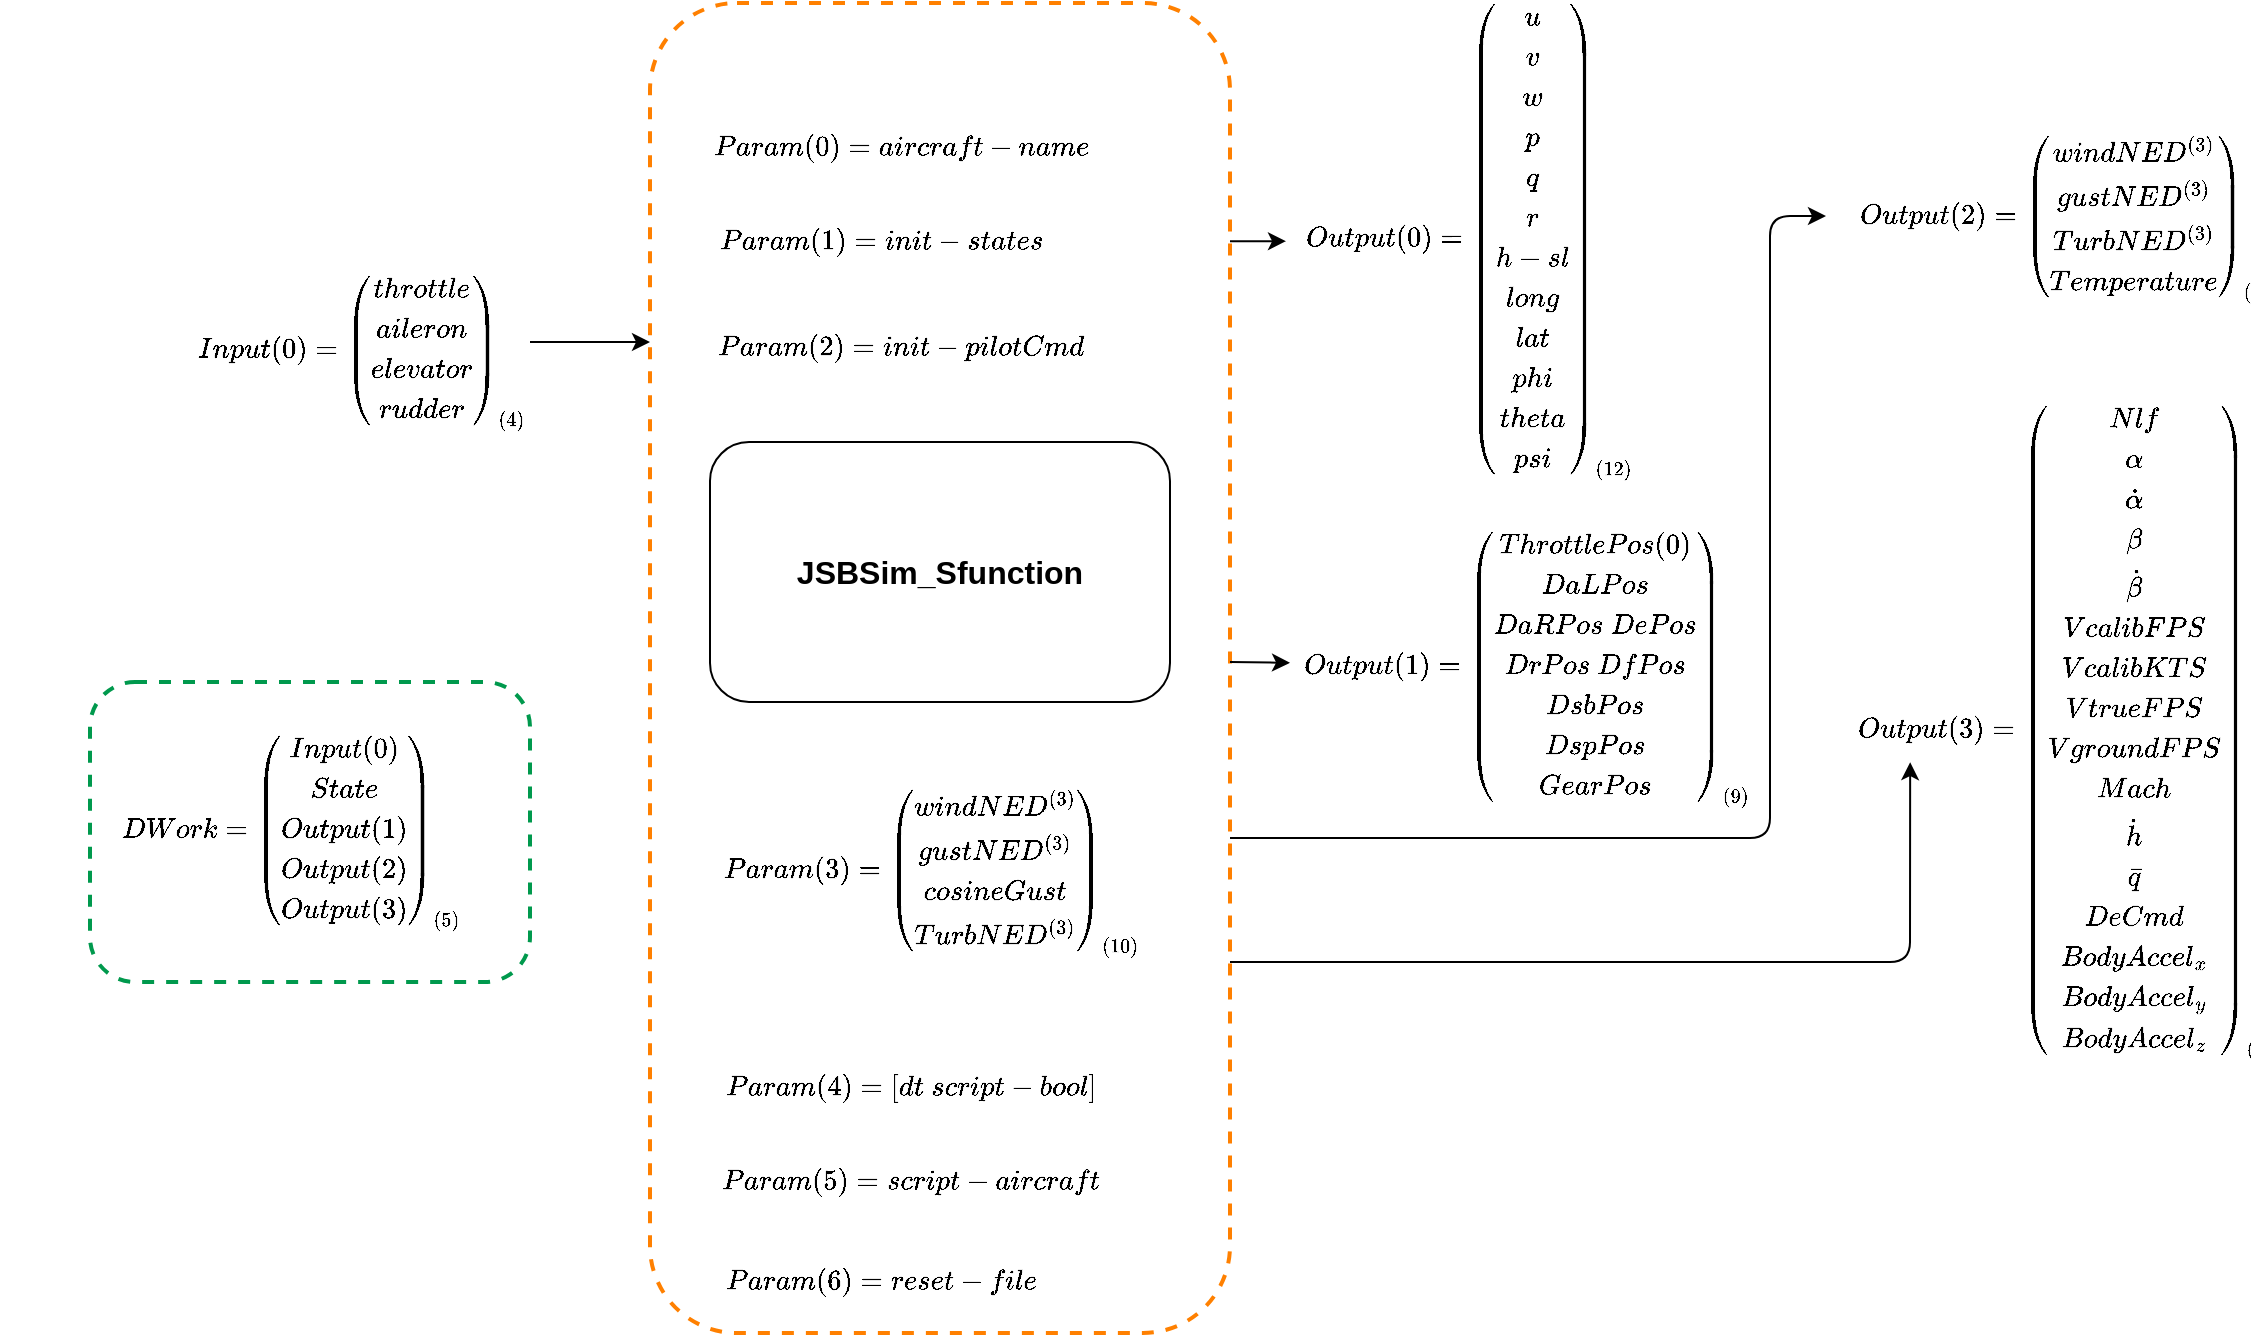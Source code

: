 <mxfile version="13.9.9" type="device"><diagram id="SwJc47qWuE7narTeg84Y" name="Page-1"><mxGraphModel dx="1551" dy="1151" grid="0" gridSize="10" guides="1" tooltips="1" connect="1" arrows="1" fold="0" page="1" pageScale="1" pageWidth="1400" pageHeight="850" math="1" shadow="0"><root><mxCell id="0"/><mxCell id="1" parent="0"/><mxCell id="gEDGRdcbV8mlXqpzY9CP-1" value="&lt;span style=&quot;text-align: left&quot;&gt;&lt;br&gt;&lt;/span&gt;" style="text;html=1;align=center;verticalAlign=middle;resizable=0;points=[];autosize=1;sketch=0;" parent="1" vertex="1"><mxGeometry x="320" y="360" width="20" height="20" as="geometry"/></mxCell><mxCell id="gEDGRdcbV8mlXqpzY9CP-2" value="$$ Input(0) = \begin{pmatrix}&lt;br&gt;throttle \\&lt;br&gt;aileron\\&lt;br&gt;elevator \\&lt;br&gt;rudder&lt;br&gt;\end{pmatrix}_{(4)} $$" style="text;html=1;align=center;verticalAlign=middle;resizable=0;points=[];autosize=1;sketch=0;" parent="1" vertex="1"><mxGeometry x="220" y="200" width="170" height="90" as="geometry"/></mxCell><mxCell id="gEDGRdcbV8mlXqpzY9CP-3" value="&lt;font style=&quot;font-size: 16px&quot;&gt;&lt;b&gt;JSBSim_Sfunction&lt;/b&gt;&lt;/font&gt;" style="rounded=1;whiteSpace=wrap;html=1;sketch=0;" parent="1" vertex="1"><mxGeometry x="480" y="290" width="230" height="130" as="geometry"/></mxCell><mxCell id="gEDGRdcbV8mlXqpzY9CP-4" value="&lt;span style=&quot;color: rgba(0 , 0 , 0 , 0) ; font-family: monospace ; font-size: 0px&quot;&gt;%3CmxGraphModel%3E%3Croot%3E%3CmxCell%20id%3D%220%22%2F%3E%3CmxCell%20id%3D%221%22%20parent%3D%220%22%2F%3E%3CmxCell%20id%3D%222%22%20value%3D%22%24%24%20Input(0)%20%3D%20%5Cbegin%7Bpmatrix%7D%26lt%3Bbr%26gt%3Bthrottle%20%5C%5C%26lt%3Bbr%26gt%3Baileron%5C%5C%26lt%3Bbr%26gt%3Belevator%20%5C%5C%26lt%3Bbr%26gt%3Brudder%26lt%3Bbr%26gt%3B%5Cend%7Bpmatrix%7D%20%24%24%22%20style%3D%22text%3Bhtml%3D1%3Balign%3Dcenter%3BverticalAlign%3Dmiddle%3Bresizable%3D0%3Bpoints%3D%5B%5D%3Bautosize%3D1%3B%22%20vertex%3D%221%22%20parent%3D%221%22%3E%3CmxGeometry%20x%3D%22100%22%20y%3D%22170%22%20width%3D%22170%22%20height%3D%2290%22%20as%3D%22geometry%22%2F%3E%3C%2FmxCell%3E%3C%2Froot%3E%3C%2FmxGraphModel%3E&lt;/span&gt;" style="text;html=1;align=center;verticalAlign=middle;resizable=0;points=[];autosize=1;sketch=0;" parent="1" vertex="1"><mxGeometry x="320" y="400" width="20" height="20" as="geometry"/></mxCell><mxCell id="gEDGRdcbV8mlXqpzY9CP-5" value="$$ Param(3) = \begin{pmatrix}&lt;br&gt;windNED^{(3)}\\&lt;br&gt;gustNED^{(3)}\\&lt;br&gt;cosineGust \\&lt;br&gt;TurbNED^{(3)}&lt;br&gt;\end{pmatrix}_{(10)} $$" style="text;html=1;align=center;verticalAlign=middle;resizable=0;points=[];autosize=1;sketch=0;" parent="1" vertex="1"><mxGeometry x="500" y="460" width="180" height="90" as="geometry"/></mxCell><mxCell id="gEDGRdcbV8mlXqpzY9CP-6" value="$$ Output(0) = \begin{pmatrix}&lt;br&gt;u\\&lt;br&gt;v\\&lt;br&gt;w\\&lt;br&gt;p\\&lt;br&gt;q\\&lt;br&gt;r\\&lt;br&gt;h-sl\\&lt;br&gt;long\\&lt;br&gt;lat\\&lt;br&gt;phi\\&lt;br&gt;theta\\&lt;br&gt;psi&lt;br&gt;\end{pmatrix} _{(12)} $$" style="text;html=1;align=center;verticalAlign=middle;resizable=0;points=[];autosize=1;sketch=0;" parent="1" vertex="1"><mxGeometry x="769" y="90" width="180" height="200" as="geometry"/></mxCell><mxCell id="gEDGRdcbV8mlXqpzY9CP-9" value="$$ Output(1) = \begin{pmatrix}&lt;br&gt;ThrottlePos(0)\\&lt;br&gt;DaLPos\\&lt;br&gt;DaRPos\&lt;br&gt;DePos\\&lt;br&gt;DrPos\&lt;br&gt;DfPos\\&lt;br&gt;DsbPos\\&lt;br&gt;DspPos\\&lt;br&gt;GearPos&lt;br&gt;\end{pmatrix} _{(9)} $$" style="text;html=1;align=center;verticalAlign=middle;resizable=0;points=[];autosize=1;sketch=0;" parent="1" vertex="1"><mxGeometry x="798" y="323" width="180" height="160" as="geometry"/></mxCell><mxCell id="gEDGRdcbV8mlXqpzY9CP-10" value="$$ Output(3) = \begin{pmatrix}&lt;br&gt;Nlf\\&lt;br&gt;\alpha\\&lt;br&gt;\dot{\alpha}\\&lt;br&gt;\beta\\&lt;br&gt;\dot{\beta}\\&lt;br&gt;VcalibFPS\\&lt;br&gt;VcalibKTS\\&lt;br&gt;VtrueFPS\\&lt;br&gt;VgroundFPS\\&lt;br&gt;Mach\\&lt;br&gt;\dot{h}\\&lt;br&gt;\bar{q}\\&lt;br&gt;DeCmd\\&lt;br&gt;BodyAccel_x\\&lt;br&gt;BodyAccel_y\\&lt;br&gt;BodyAccel_z&lt;br&gt;\end{pmatrix} _{(12)} $$" style="text;html=1;align=center;verticalAlign=middle;resizable=0;points=[];autosize=1;sketch=0;" parent="1" vertex="1"><mxGeometry x="1070" y="305" width="180" height="260" as="geometry"/></mxCell><mxCell id="gEDGRdcbV8mlXqpzY9CP-12" value="$$ Output(2) = \begin{pmatrix}&lt;br&gt;windNED^{(3)}\\&lt;br&gt;gustNED^{(3)}\\&lt;br&gt;TurbNED^{(3)} \\&lt;br&gt;Temperature&lt;br&gt;\end{pmatrix} _{(10)} $$" style="text;html=1;align=center;verticalAlign=middle;resizable=0;points=[];autosize=1;sketch=0;" parent="1" vertex="1"><mxGeometry x="1070" y="133" width="180" height="90" as="geometry"/></mxCell><mxCell id="gEDGRdcbV8mlXqpzY9CP-13" value="$$ Param(0) = aircraft-name $$&lt;br&gt;" style="text;html=1;align=center;verticalAlign=middle;resizable=0;points=[];autosize=1;sketch=0;" parent="1" vertex="1"><mxGeometry x="485" y="140" width="180" height="20" as="geometry"/></mxCell><mxCell id="gEDGRdcbV8mlXqpzY9CP-14" value="$$ Param(1) = init-states $$" style="text;html=1;align=center;verticalAlign=middle;resizable=0;points=[];autosize=1;sketch=0;" parent="1" vertex="1"><mxGeometry x="485" y="180" width="160" height="20" as="geometry"/></mxCell><mxCell id="gEDGRdcbV8mlXqpzY9CP-15" value="$$ Param(2) = init-pilotCmd $$&lt;br&gt;" style="text;html=1;align=center;verticalAlign=middle;resizable=0;points=[];autosize=1;sketch=0;" parent="1" vertex="1"><mxGeometry x="485" y="240" width="180" height="20" as="geometry"/></mxCell><mxCell id="gEDGRdcbV8mlXqpzY9CP-16" value="$$ Param(4)&amp;nbsp; = [dt \ script-bool] $$&amp;nbsp;" style="text;html=1;align=center;verticalAlign=middle;resizable=0;points=[];autosize=1;sketch=0;" parent="1" vertex="1"><mxGeometry x="480" y="610" width="200" height="20" as="geometry"/></mxCell><mxCell id="gEDGRdcbV8mlXqpzY9CP-17" value="$$ Param(5)&amp;nbsp; = script-aircraft $$" style="text;html=1;align=center;verticalAlign=middle;resizable=0;points=[];autosize=1;sketch=0;" parent="1" vertex="1"><mxGeometry x="485" y="650" width="190" height="20" as="geometry"/></mxCell><mxCell id="gEDGRdcbV8mlXqpzY9CP-18" value="$$ Param (6) = reset-file $$" style="text;html=1;align=center;verticalAlign=middle;resizable=0;points=[];autosize=1;sketch=0;" parent="1" vertex="1"><mxGeometry x="485" y="700" width="160" height="20" as="geometry"/></mxCell><mxCell id="gEDGRdcbV8mlXqpzY9CP-19" value="$$ DWork = \begin{pmatrix}&lt;br&gt;Input(0) \\ State \\ Output(1) \\ Output(2) \\ Output(3)&lt;br&gt;&amp;nbsp;\end{pmatrix}_{(5)}$$" style="text;html=1;align=center;verticalAlign=middle;resizable=0;points=[];autosize=1;sketch=0;" parent="1" vertex="1"><mxGeometry x="125" y="460" width="290" height="50" as="geometry"/></mxCell><mxCell id="gEDGRdcbV8mlXqpzY9CP-20" value="" style="rounded=1;whiteSpace=wrap;html=1;fillColor=none;dashed=1;sketch=0;strokeColor=#FF8000;strokeWidth=2;" parent="1" vertex="1"><mxGeometry x="450" y="70.5" width="290" height="665" as="geometry"/></mxCell><mxCell id="gEDGRdcbV8mlXqpzY9CP-23" value="" style="endArrow=classic;html=1;sketch=0;" parent="1" edge="1"><mxGeometry width="50" height="50" relative="1" as="geometry"><mxPoint x="740" y="189.58" as="sourcePoint"/><mxPoint x="768" y="189.58" as="targetPoint"/></mxGeometry></mxCell><mxCell id="gEDGRdcbV8mlXqpzY9CP-24" value="" style="endArrow=classic;html=1;sketch=0;" parent="1" edge="1"><mxGeometry width="50" height="50" relative="1" as="geometry"><mxPoint x="740" y="488" as="sourcePoint"/><mxPoint x="1038" y="177" as="targetPoint"/><Array as="points"><mxPoint x="1010" y="488"/><mxPoint x="1010" y="177"/></Array></mxGeometry></mxCell><mxCell id="gEDGRdcbV8mlXqpzY9CP-25" value="" style="endArrow=classic;html=1;sketch=0;" parent="1" edge="1"><mxGeometry width="50" height="50" relative="1" as="geometry"><mxPoint x="740" y="400" as="sourcePoint"/><mxPoint x="770" y="400.42" as="targetPoint"/></mxGeometry></mxCell><mxCell id="gEDGRdcbV8mlXqpzY9CP-26" value="" style="endArrow=classic;html=1;entryX=0.056;entryY=0.558;entryDx=0;entryDy=0;entryPerimeter=0;sketch=0;" parent="1" target="gEDGRdcbV8mlXqpzY9CP-10" edge="1"><mxGeometry width="50" height="50" relative="1" as="geometry"><mxPoint x="740" y="550" as="sourcePoint"/><mxPoint x="1040" y="480" as="targetPoint"/><Array as="points"><mxPoint x="1080" y="550"/></Array></mxGeometry></mxCell><mxCell id="gEDGRdcbV8mlXqpzY9CP-27" value="" style="endArrow=classic;html=1;sketch=0;" parent="1" edge="1"><mxGeometry width="50" height="50" relative="1" as="geometry"><mxPoint x="390" y="240.0" as="sourcePoint"/><mxPoint x="450" y="240" as="targetPoint"/></mxGeometry></mxCell><mxCell id="Iz1ClDy5leucgGxv8Stm-2" value="" style="rounded=1;whiteSpace=wrap;html=1;dashed=1;fillColor=none;strokeColor=#00994D;strokeWidth=2;" parent="1" vertex="1"><mxGeometry x="170" y="410" width="220" height="150" as="geometry"/></mxCell></root></mxGraphModel></diagram></mxfile>
